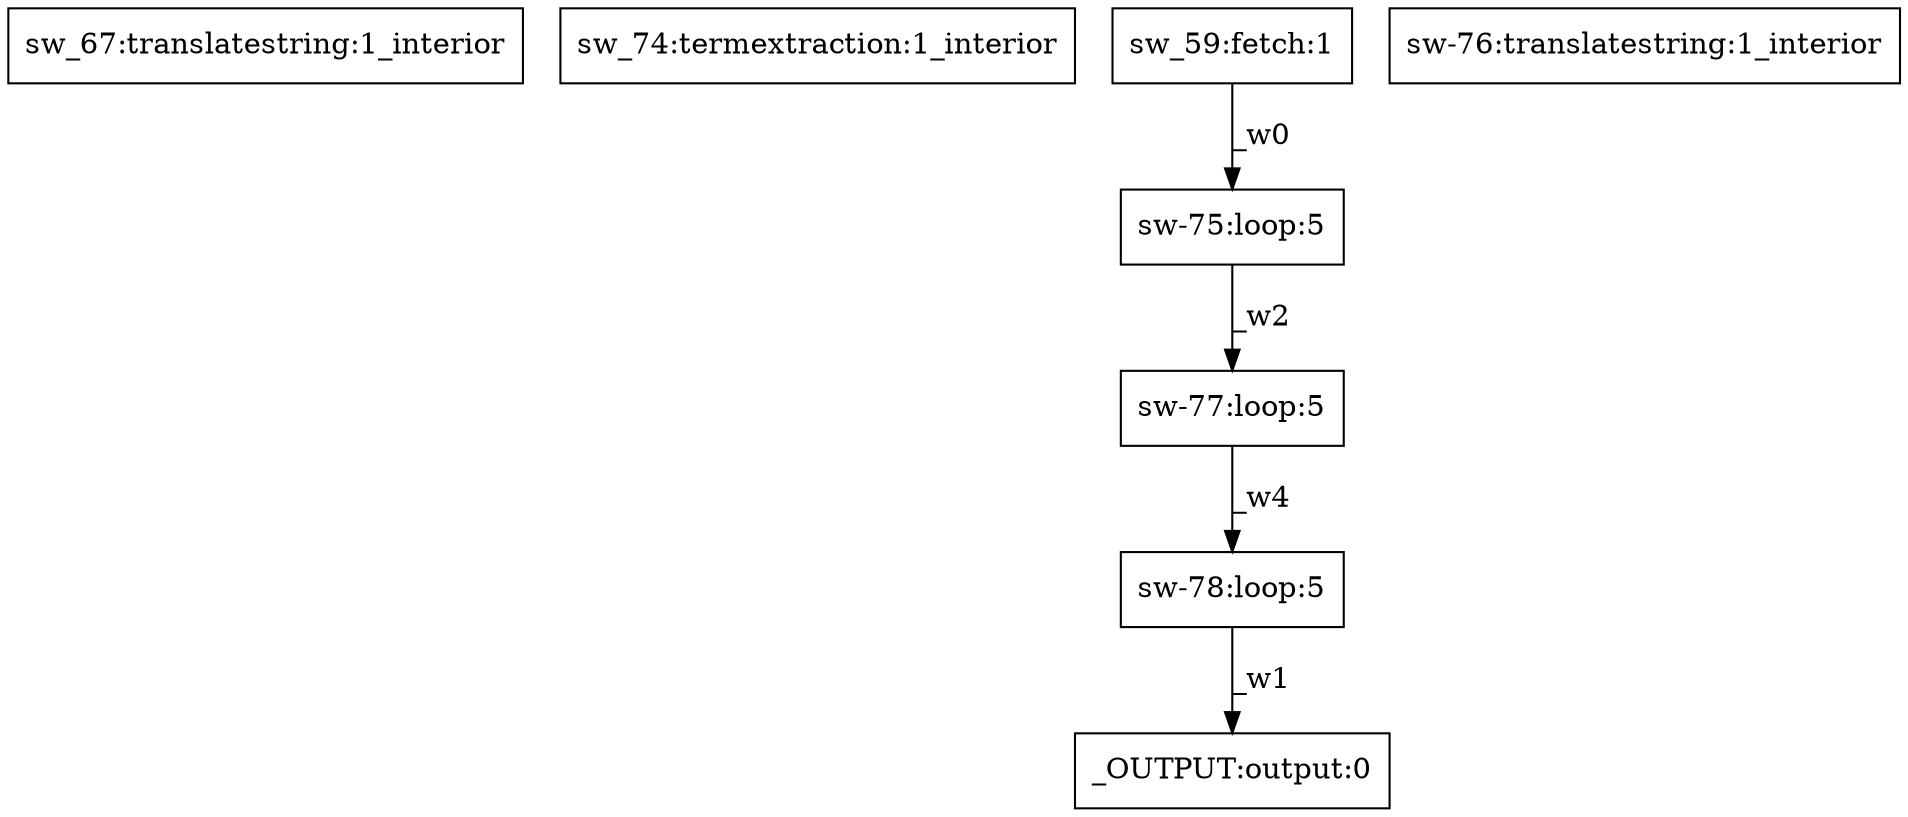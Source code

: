 digraph test1 { node [shape=box] "sw_67" [label="sw_67:translatestring:1_interior"];"sw_74" [label="sw_74:termextraction:1_interior"];"_OUTPUT" [label="_OUTPUT:output:0"];"sw-75" [label="sw-75:loop:5"];"sw-78" [label="sw-78:loop:5"];"sw-76" [label="sw-76:translatestring:1_interior"];"sw-77" [label="sw-77:loop:5"];"sw_59" [label="sw_59:fetch:1"];"sw_59" -> "sw-75" [label="_w0"];"sw-78" -> "_OUTPUT" [label="_w1"];"sw-75" -> "sw-77" [label="_w2"];"sw-77" -> "sw-78" [label="_w4"];}